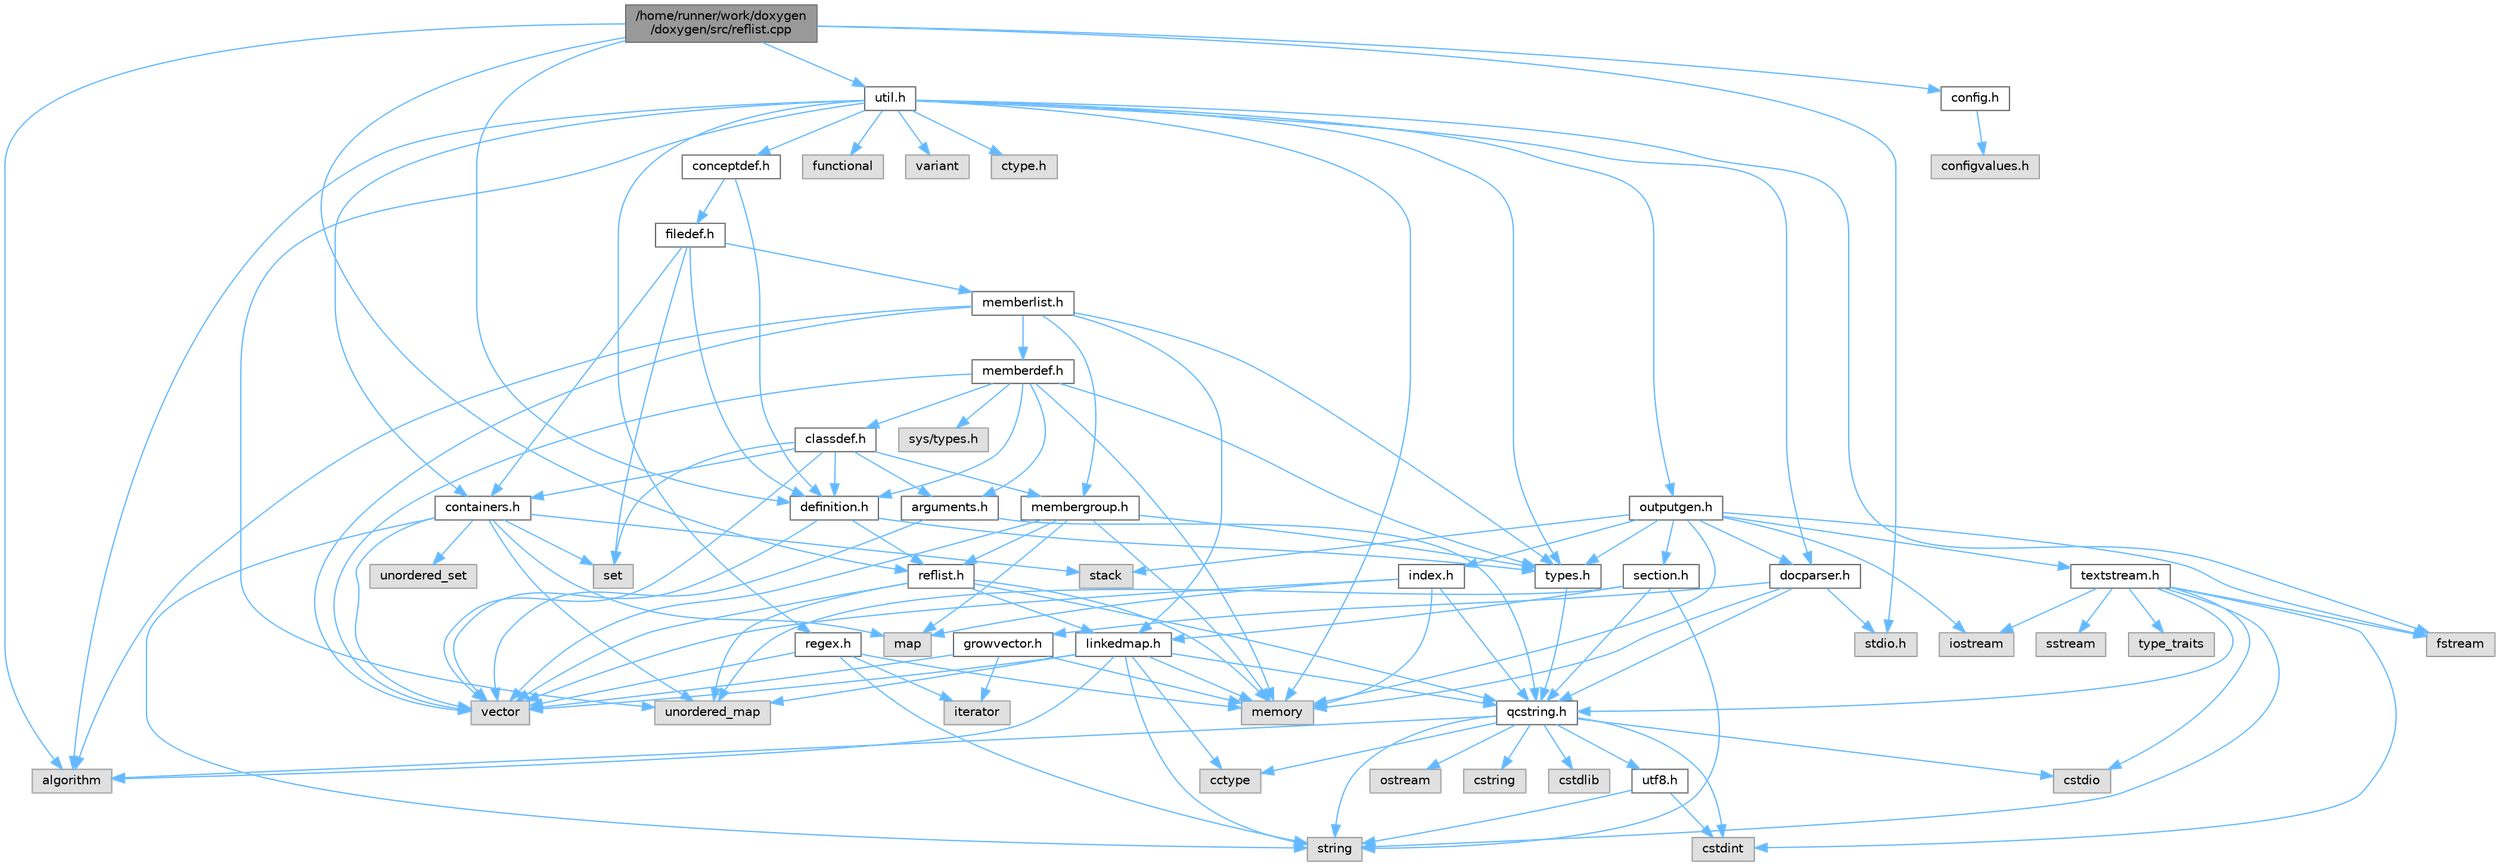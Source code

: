 digraph "/home/runner/work/doxygen/doxygen/src/reflist.cpp"
{
 // INTERACTIVE_SVG=YES
 // LATEX_PDF_SIZE
  bgcolor="transparent";
  edge [fontname=Helvetica,fontsize=10,labelfontname=Helvetica,labelfontsize=10];
  node [fontname=Helvetica,fontsize=10,shape=box,height=0.2,width=0.4];
  Node1 [label="/home/runner/work/doxygen\l/doxygen/src/reflist.cpp",height=0.2,width=0.4,color="gray40", fillcolor="grey60", style="filled", fontcolor="black",tooltip=" "];
  Node1 -> Node2 [color="steelblue1",style="solid"];
  Node2 [label="algorithm",height=0.2,width=0.4,color="grey60", fillcolor="#E0E0E0", style="filled",tooltip=" "];
  Node1 -> Node3 [color="steelblue1",style="solid"];
  Node3 [label="stdio.h",height=0.2,width=0.4,color="grey60", fillcolor="#E0E0E0", style="filled",tooltip=" "];
  Node1 -> Node4 [color="steelblue1",style="solid"];
  Node4 [label="reflist.h",height=0.2,width=0.4,color="grey40", fillcolor="white", style="filled",URL="$d1/d02/reflist_8h.html",tooltip=" "];
  Node4 -> Node5 [color="steelblue1",style="solid"];
  Node5 [label="vector",height=0.2,width=0.4,color="grey60", fillcolor="#E0E0E0", style="filled",tooltip=" "];
  Node4 -> Node6 [color="steelblue1",style="solid"];
  Node6 [label="unordered_map",height=0.2,width=0.4,color="grey60", fillcolor="#E0E0E0", style="filled",tooltip=" "];
  Node4 -> Node7 [color="steelblue1",style="solid"];
  Node7 [label="memory",height=0.2,width=0.4,color="grey60", fillcolor="#E0E0E0", style="filled",tooltip=" "];
  Node4 -> Node8 [color="steelblue1",style="solid"];
  Node8 [label="qcstring.h",height=0.2,width=0.4,color="grey40", fillcolor="white", style="filled",URL="$d7/d5c/qcstring_8h.html",tooltip=" "];
  Node8 -> Node9 [color="steelblue1",style="solid"];
  Node9 [label="string",height=0.2,width=0.4,color="grey60", fillcolor="#E0E0E0", style="filled",tooltip=" "];
  Node8 -> Node2 [color="steelblue1",style="solid"];
  Node8 -> Node10 [color="steelblue1",style="solid"];
  Node10 [label="cctype",height=0.2,width=0.4,color="grey60", fillcolor="#E0E0E0", style="filled",tooltip=" "];
  Node8 -> Node11 [color="steelblue1",style="solid"];
  Node11 [label="cstring",height=0.2,width=0.4,color="grey60", fillcolor="#E0E0E0", style="filled",tooltip=" "];
  Node8 -> Node12 [color="steelblue1",style="solid"];
  Node12 [label="cstdio",height=0.2,width=0.4,color="grey60", fillcolor="#E0E0E0", style="filled",tooltip=" "];
  Node8 -> Node13 [color="steelblue1",style="solid"];
  Node13 [label="cstdlib",height=0.2,width=0.4,color="grey60", fillcolor="#E0E0E0", style="filled",tooltip=" "];
  Node8 -> Node14 [color="steelblue1",style="solid"];
  Node14 [label="cstdint",height=0.2,width=0.4,color="grey60", fillcolor="#E0E0E0", style="filled",tooltip=" "];
  Node8 -> Node15 [color="steelblue1",style="solid"];
  Node15 [label="ostream",height=0.2,width=0.4,color="grey60", fillcolor="#E0E0E0", style="filled",tooltip=" "];
  Node8 -> Node16 [color="steelblue1",style="solid"];
  Node16 [label="utf8.h",height=0.2,width=0.4,color="grey40", fillcolor="white", style="filled",URL="$db/d7c/utf8_8h.html",tooltip="Various UTF8 related helper functions."];
  Node16 -> Node14 [color="steelblue1",style="solid"];
  Node16 -> Node9 [color="steelblue1",style="solid"];
  Node4 -> Node17 [color="steelblue1",style="solid"];
  Node17 [label="linkedmap.h",height=0.2,width=0.4,color="grey40", fillcolor="white", style="filled",URL="$da/de1/linkedmap_8h.html",tooltip=" "];
  Node17 -> Node6 [color="steelblue1",style="solid"];
  Node17 -> Node5 [color="steelblue1",style="solid"];
  Node17 -> Node7 [color="steelblue1",style="solid"];
  Node17 -> Node9 [color="steelblue1",style="solid"];
  Node17 -> Node2 [color="steelblue1",style="solid"];
  Node17 -> Node10 [color="steelblue1",style="solid"];
  Node17 -> Node8 [color="steelblue1",style="solid"];
  Node1 -> Node18 [color="steelblue1",style="solid"];
  Node18 [label="util.h",height=0.2,width=0.4,color="grey40", fillcolor="white", style="filled",URL="$d8/d3c/util_8h.html",tooltip="A bunch of utility functions."];
  Node18 -> Node7 [color="steelblue1",style="solid"];
  Node18 -> Node6 [color="steelblue1",style="solid"];
  Node18 -> Node2 [color="steelblue1",style="solid"];
  Node18 -> Node19 [color="steelblue1",style="solid"];
  Node19 [label="functional",height=0.2,width=0.4,color="grey60", fillcolor="#E0E0E0", style="filled",tooltip=" "];
  Node18 -> Node20 [color="steelblue1",style="solid"];
  Node20 [label="fstream",height=0.2,width=0.4,color="grey60", fillcolor="#E0E0E0", style="filled",tooltip=" "];
  Node18 -> Node21 [color="steelblue1",style="solid"];
  Node21 [label="variant",height=0.2,width=0.4,color="grey60", fillcolor="#E0E0E0", style="filled",tooltip=" "];
  Node18 -> Node22 [color="steelblue1",style="solid"];
  Node22 [label="ctype.h",height=0.2,width=0.4,color="grey60", fillcolor="#E0E0E0", style="filled",tooltip=" "];
  Node18 -> Node23 [color="steelblue1",style="solid"];
  Node23 [label="types.h",height=0.2,width=0.4,color="grey40", fillcolor="white", style="filled",URL="$d9/d49/types_8h.html",tooltip="This file contains a number of basic enums and types."];
  Node23 -> Node8 [color="steelblue1",style="solid"];
  Node18 -> Node24 [color="steelblue1",style="solid"];
  Node24 [label="docparser.h",height=0.2,width=0.4,color="grey40", fillcolor="white", style="filled",URL="$de/d9c/docparser_8h.html",tooltip=" "];
  Node24 -> Node3 [color="steelblue1",style="solid"];
  Node24 -> Node7 [color="steelblue1",style="solid"];
  Node24 -> Node8 [color="steelblue1",style="solid"];
  Node24 -> Node25 [color="steelblue1",style="solid"];
  Node25 [label="growvector.h",height=0.2,width=0.4,color="grey40", fillcolor="white", style="filled",URL="$d7/d50/growvector_8h.html",tooltip=" "];
  Node25 -> Node5 [color="steelblue1",style="solid"];
  Node25 -> Node7 [color="steelblue1",style="solid"];
  Node25 -> Node26 [color="steelblue1",style="solid"];
  Node26 [label="iterator",height=0.2,width=0.4,color="grey60", fillcolor="#E0E0E0", style="filled",tooltip=" "];
  Node18 -> Node27 [color="steelblue1",style="solid"];
  Node27 [label="containers.h",height=0.2,width=0.4,color="grey40", fillcolor="white", style="filled",URL="$d5/d75/containers_8h.html",tooltip=" "];
  Node27 -> Node5 [color="steelblue1",style="solid"];
  Node27 -> Node9 [color="steelblue1",style="solid"];
  Node27 -> Node28 [color="steelblue1",style="solid"];
  Node28 [label="set",height=0.2,width=0.4,color="grey60", fillcolor="#E0E0E0", style="filled",tooltip=" "];
  Node27 -> Node29 [color="steelblue1",style="solid"];
  Node29 [label="map",height=0.2,width=0.4,color="grey60", fillcolor="#E0E0E0", style="filled",tooltip=" "];
  Node27 -> Node30 [color="steelblue1",style="solid"];
  Node30 [label="unordered_set",height=0.2,width=0.4,color="grey60", fillcolor="#E0E0E0", style="filled",tooltip=" "];
  Node27 -> Node6 [color="steelblue1",style="solid"];
  Node27 -> Node31 [color="steelblue1",style="solid"];
  Node31 [label="stack",height=0.2,width=0.4,color="grey60", fillcolor="#E0E0E0", style="filled",tooltip=" "];
  Node18 -> Node32 [color="steelblue1",style="solid"];
  Node32 [label="outputgen.h",height=0.2,width=0.4,color="grey40", fillcolor="white", style="filled",URL="$df/d06/outputgen_8h.html",tooltip=" "];
  Node32 -> Node7 [color="steelblue1",style="solid"];
  Node32 -> Node31 [color="steelblue1",style="solid"];
  Node32 -> Node33 [color="steelblue1",style="solid"];
  Node33 [label="iostream",height=0.2,width=0.4,color="grey60", fillcolor="#E0E0E0", style="filled",tooltip=" "];
  Node32 -> Node20 [color="steelblue1",style="solid"];
  Node32 -> Node23 [color="steelblue1",style="solid"];
  Node32 -> Node34 [color="steelblue1",style="solid"];
  Node34 [label="index.h",height=0.2,width=0.4,color="grey40", fillcolor="white", style="filled",URL="$d1/db5/index_8h.html",tooltip=" "];
  Node34 -> Node7 [color="steelblue1",style="solid"];
  Node34 -> Node5 [color="steelblue1",style="solid"];
  Node34 -> Node29 [color="steelblue1",style="solid"];
  Node34 -> Node8 [color="steelblue1",style="solid"];
  Node32 -> Node35 [color="steelblue1",style="solid"];
  Node35 [label="section.h",height=0.2,width=0.4,color="grey40", fillcolor="white", style="filled",URL="$d1/d2a/section_8h.html",tooltip=" "];
  Node35 -> Node9 [color="steelblue1",style="solid"];
  Node35 -> Node6 [color="steelblue1",style="solid"];
  Node35 -> Node8 [color="steelblue1",style="solid"];
  Node35 -> Node17 [color="steelblue1",style="solid"];
  Node32 -> Node36 [color="steelblue1",style="solid"];
  Node36 [label="textstream.h",height=0.2,width=0.4,color="grey40", fillcolor="white", style="filled",URL="$d4/d7d/textstream_8h.html",tooltip=" "];
  Node36 -> Node9 [color="steelblue1",style="solid"];
  Node36 -> Node33 [color="steelblue1",style="solid"];
  Node36 -> Node37 [color="steelblue1",style="solid"];
  Node37 [label="sstream",height=0.2,width=0.4,color="grey60", fillcolor="#E0E0E0", style="filled",tooltip=" "];
  Node36 -> Node14 [color="steelblue1",style="solid"];
  Node36 -> Node12 [color="steelblue1",style="solid"];
  Node36 -> Node20 [color="steelblue1",style="solid"];
  Node36 -> Node38 [color="steelblue1",style="solid"];
  Node38 [label="type_traits",height=0.2,width=0.4,color="grey60", fillcolor="#E0E0E0", style="filled",tooltip=" "];
  Node36 -> Node8 [color="steelblue1",style="solid"];
  Node32 -> Node24 [color="steelblue1",style="solid"];
  Node18 -> Node39 [color="steelblue1",style="solid"];
  Node39 [label="regex.h",height=0.2,width=0.4,color="grey40", fillcolor="white", style="filled",URL="$d1/d21/regex_8h.html",tooltip=" "];
  Node39 -> Node7 [color="steelblue1",style="solid"];
  Node39 -> Node9 [color="steelblue1",style="solid"];
  Node39 -> Node5 [color="steelblue1",style="solid"];
  Node39 -> Node26 [color="steelblue1",style="solid"];
  Node18 -> Node40 [color="steelblue1",style="solid"];
  Node40 [label="conceptdef.h",height=0.2,width=0.4,color="grey40", fillcolor="white", style="filled",URL="$da/df1/conceptdef_8h.html",tooltip=" "];
  Node40 -> Node41 [color="steelblue1",style="solid"];
  Node41 [label="definition.h",height=0.2,width=0.4,color="grey40", fillcolor="white", style="filled",URL="$df/da1/definition_8h.html",tooltip=" "];
  Node41 -> Node5 [color="steelblue1",style="solid"];
  Node41 -> Node23 [color="steelblue1",style="solid"];
  Node41 -> Node4 [color="steelblue1",style="solid"];
  Node40 -> Node42 [color="steelblue1",style="solid"];
  Node42 [label="filedef.h",height=0.2,width=0.4,color="grey40", fillcolor="white", style="filled",URL="$d4/d3a/filedef_8h.html",tooltip=" "];
  Node42 -> Node28 [color="steelblue1",style="solid"];
  Node42 -> Node41 [color="steelblue1",style="solid"];
  Node42 -> Node43 [color="steelblue1",style="solid"];
  Node43 [label="memberlist.h",height=0.2,width=0.4,color="grey40", fillcolor="white", style="filled",URL="$dd/d78/memberlist_8h.html",tooltip=" "];
  Node43 -> Node5 [color="steelblue1",style="solid"];
  Node43 -> Node2 [color="steelblue1",style="solid"];
  Node43 -> Node44 [color="steelblue1",style="solid"];
  Node44 [label="memberdef.h",height=0.2,width=0.4,color="grey40", fillcolor="white", style="filled",URL="$d4/d46/memberdef_8h.html",tooltip=" "];
  Node44 -> Node5 [color="steelblue1",style="solid"];
  Node44 -> Node7 [color="steelblue1",style="solid"];
  Node44 -> Node45 [color="steelblue1",style="solid"];
  Node45 [label="sys/types.h",height=0.2,width=0.4,color="grey60", fillcolor="#E0E0E0", style="filled",tooltip=" "];
  Node44 -> Node23 [color="steelblue1",style="solid"];
  Node44 -> Node41 [color="steelblue1",style="solid"];
  Node44 -> Node46 [color="steelblue1",style="solid"];
  Node46 [label="arguments.h",height=0.2,width=0.4,color="grey40", fillcolor="white", style="filled",URL="$df/d9b/arguments_8h.html",tooltip=" "];
  Node46 -> Node5 [color="steelblue1",style="solid"];
  Node46 -> Node8 [color="steelblue1",style="solid"];
  Node44 -> Node47 [color="steelblue1",style="solid"];
  Node47 [label="classdef.h",height=0.2,width=0.4,color="grey40", fillcolor="white", style="filled",URL="$d1/da6/classdef_8h.html",tooltip=" "];
  Node47 -> Node5 [color="steelblue1",style="solid"];
  Node47 -> Node28 [color="steelblue1",style="solid"];
  Node47 -> Node27 [color="steelblue1",style="solid"];
  Node47 -> Node41 [color="steelblue1",style="solid"];
  Node47 -> Node46 [color="steelblue1",style="solid"];
  Node47 -> Node48 [color="steelblue1",style="solid"];
  Node48 [label="membergroup.h",height=0.2,width=0.4,color="grey40", fillcolor="white", style="filled",URL="$d9/d11/membergroup_8h.html",tooltip=" "];
  Node48 -> Node5 [color="steelblue1",style="solid"];
  Node48 -> Node29 [color="steelblue1",style="solid"];
  Node48 -> Node7 [color="steelblue1",style="solid"];
  Node48 -> Node23 [color="steelblue1",style="solid"];
  Node48 -> Node4 [color="steelblue1",style="solid"];
  Node43 -> Node17 [color="steelblue1",style="solid"];
  Node43 -> Node23 [color="steelblue1",style="solid"];
  Node43 -> Node48 [color="steelblue1",style="solid"];
  Node42 -> Node27 [color="steelblue1",style="solid"];
  Node1 -> Node41 [color="steelblue1",style="solid"];
  Node1 -> Node49 [color="steelblue1",style="solid"];
  Node49 [label="config.h",height=0.2,width=0.4,color="grey40", fillcolor="white", style="filled",URL="$db/d16/config_8h.html",tooltip=" "];
  Node49 -> Node50 [color="steelblue1",style="solid"];
  Node50 [label="configvalues.h",height=0.2,width=0.4,color="grey60", fillcolor="#E0E0E0", style="filled",tooltip=" "];
}
